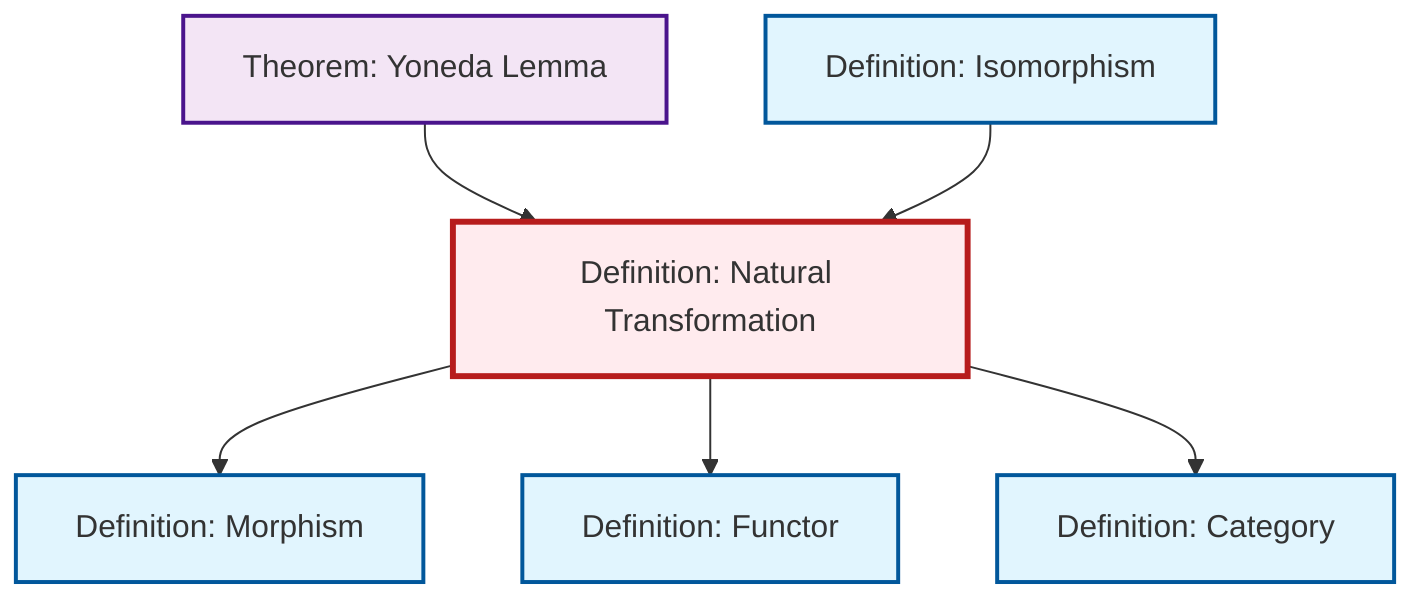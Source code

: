 graph TD
    classDef definition fill:#e1f5fe,stroke:#01579b,stroke-width:2px
    classDef theorem fill:#f3e5f5,stroke:#4a148c,stroke-width:2px
    classDef axiom fill:#fff3e0,stroke:#e65100,stroke-width:2px
    classDef example fill:#e8f5e9,stroke:#1b5e20,stroke-width:2px
    classDef current fill:#ffebee,stroke:#b71c1c,stroke-width:3px
    def-isomorphism["Definition: Isomorphism"]:::definition
    def-category["Definition: Category"]:::definition
    def-functor["Definition: Functor"]:::definition
    def-natural-transformation["Definition: Natural Transformation"]:::definition
    thm-yoneda["Theorem: Yoneda Lemma"]:::theorem
    def-morphism["Definition: Morphism"]:::definition
    def-natural-transformation --> def-morphism
    thm-yoneda --> def-natural-transformation
    def-natural-transformation --> def-functor
    def-isomorphism --> def-natural-transformation
    def-natural-transformation --> def-category
    class def-natural-transformation current